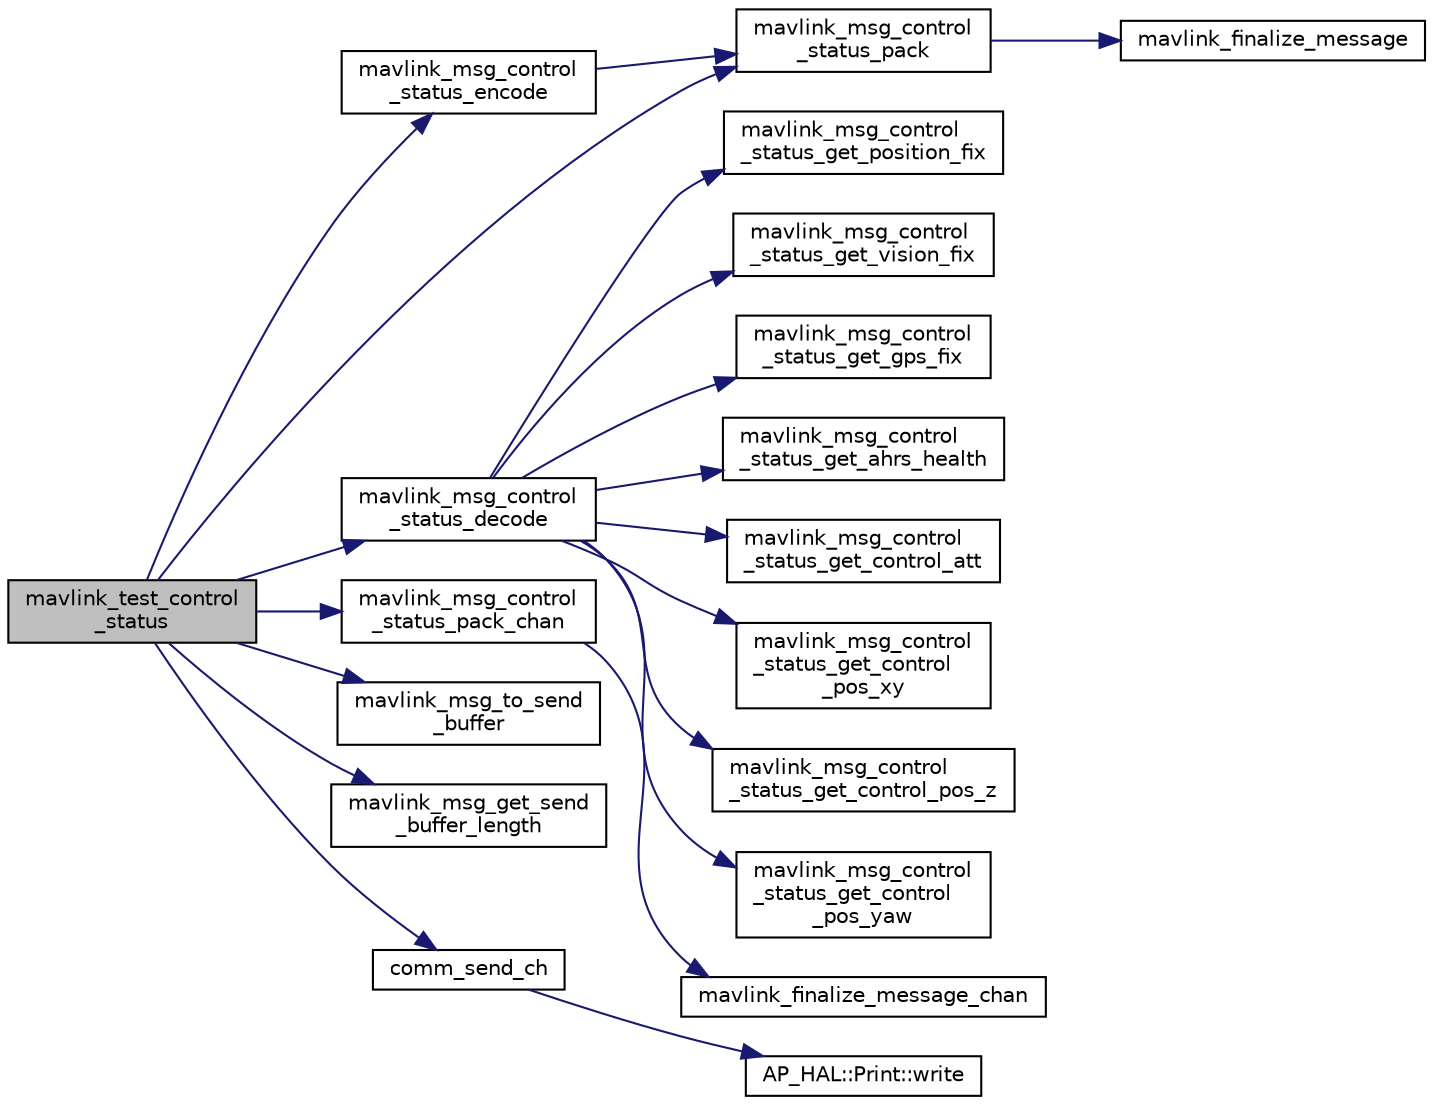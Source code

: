 digraph "mavlink_test_control_status"
{
 // INTERACTIVE_SVG=YES
  edge [fontname="Helvetica",fontsize="10",labelfontname="Helvetica",labelfontsize="10"];
  node [fontname="Helvetica",fontsize="10",shape=record];
  rankdir="LR";
  Node1 [label="mavlink_test_control\l_status",height=0.2,width=0.4,color="black", fillcolor="grey75", style="filled" fontcolor="black"];
  Node1 -> Node2 [color="midnightblue",fontsize="10",style="solid",fontname="Helvetica"];
  Node2 [label="mavlink_msg_control\l_status_encode",height=0.2,width=0.4,color="black", fillcolor="white", style="filled",URL="$mavlink__msg__control__status_8h.html#a05c2a613a25dcdce9ad30e71eb86a546",tooltip="Encode a control_status struct into a message. "];
  Node2 -> Node3 [color="midnightblue",fontsize="10",style="solid",fontname="Helvetica"];
  Node3 [label="mavlink_msg_control\l_status_pack",height=0.2,width=0.4,color="black", fillcolor="white", style="filled",URL="$mavlink__msg__control__status_8h.html#a48277db8a874b24fa1c9c8c5b2a1aa02",tooltip="Pack a control_status message. "];
  Node3 -> Node4 [color="midnightblue",fontsize="10",style="solid",fontname="Helvetica"];
  Node4 [label="mavlink_finalize_message",height=0.2,width=0.4,color="black", fillcolor="white", style="filled",URL="$v0_89_2mavlink__helpers_8h.html#af3bea083c5ec83f5b6570b2bd4a817d0",tooltip="Finalize a MAVLink message with MAVLINK_COMM_0 as default channel. "];
  Node1 -> Node5 [color="midnightblue",fontsize="10",style="solid",fontname="Helvetica"];
  Node5 [label="mavlink_msg_control\l_status_decode",height=0.2,width=0.4,color="black", fillcolor="white", style="filled",URL="$mavlink__msg__control__status_8h.html#afd5e9fbbc7bade1e75bfbc1ca1b6a998",tooltip="Decode a control_status message into a struct. "];
  Node5 -> Node6 [color="midnightblue",fontsize="10",style="solid",fontname="Helvetica"];
  Node6 [label="mavlink_msg_control\l_status_get_position_fix",height=0.2,width=0.4,color="black", fillcolor="white", style="filled",URL="$mavlink__msg__control__status_8h.html#a4d848314b5c7d74155394e4b72481bb8",tooltip="Send a control_status message. "];
  Node5 -> Node7 [color="midnightblue",fontsize="10",style="solid",fontname="Helvetica"];
  Node7 [label="mavlink_msg_control\l_status_get_vision_fix",height=0.2,width=0.4,color="black", fillcolor="white", style="filled",URL="$mavlink__msg__control__status_8h.html#aa2995d628cb0bd6942651beff9316f28",tooltip="Get field vision_fix from control_status message. "];
  Node5 -> Node8 [color="midnightblue",fontsize="10",style="solid",fontname="Helvetica"];
  Node8 [label="mavlink_msg_control\l_status_get_gps_fix",height=0.2,width=0.4,color="black", fillcolor="white", style="filled",URL="$mavlink__msg__control__status_8h.html#af805e893e67d0a08c023ae7286f42534",tooltip="Get field gps_fix from control_status message. "];
  Node5 -> Node9 [color="midnightblue",fontsize="10",style="solid",fontname="Helvetica"];
  Node9 [label="mavlink_msg_control\l_status_get_ahrs_health",height=0.2,width=0.4,color="black", fillcolor="white", style="filled",URL="$mavlink__msg__control__status_8h.html#aa5a31a46d3f4505257728ecd4f7590ff",tooltip="Get field ahrs_health from control_status message. "];
  Node5 -> Node10 [color="midnightblue",fontsize="10",style="solid",fontname="Helvetica"];
  Node10 [label="mavlink_msg_control\l_status_get_control_att",height=0.2,width=0.4,color="black", fillcolor="white", style="filled",URL="$mavlink__msg__control__status_8h.html#af1bba299c966a3ede07f758825358f0c",tooltip="Get field control_att from control_status message. "];
  Node5 -> Node11 [color="midnightblue",fontsize="10",style="solid",fontname="Helvetica"];
  Node11 [label="mavlink_msg_control\l_status_get_control\l_pos_xy",height=0.2,width=0.4,color="black", fillcolor="white", style="filled",URL="$mavlink__msg__control__status_8h.html#aa161b89a622a32f5a185a9abdc564c03",tooltip="Get field control_pos_xy from control_status message. "];
  Node5 -> Node12 [color="midnightblue",fontsize="10",style="solid",fontname="Helvetica"];
  Node12 [label="mavlink_msg_control\l_status_get_control_pos_z",height=0.2,width=0.4,color="black", fillcolor="white", style="filled",URL="$mavlink__msg__control__status_8h.html#ae9d1626540cbdc4f8e0013de6e83ee4a",tooltip="Get field control_pos_z from control_status message. "];
  Node5 -> Node13 [color="midnightblue",fontsize="10",style="solid",fontname="Helvetica"];
  Node13 [label="mavlink_msg_control\l_status_get_control\l_pos_yaw",height=0.2,width=0.4,color="black", fillcolor="white", style="filled",URL="$mavlink__msg__control__status_8h.html#abb5986c0b965eee8f8707338cdeeff2a",tooltip="Get field control_pos_yaw from control_status message. "];
  Node1 -> Node3 [color="midnightblue",fontsize="10",style="solid",fontname="Helvetica"];
  Node1 -> Node14 [color="midnightblue",fontsize="10",style="solid",fontname="Helvetica"];
  Node14 [label="mavlink_msg_control\l_status_pack_chan",height=0.2,width=0.4,color="black", fillcolor="white", style="filled",URL="$mavlink__msg__control__status_8h.html#a81b4540f3953c5a154f3da91a696fc0c",tooltip="Pack a control_status message on a channel. "];
  Node14 -> Node15 [color="midnightblue",fontsize="10",style="solid",fontname="Helvetica"];
  Node15 [label="mavlink_finalize_message_chan",height=0.2,width=0.4,color="black", fillcolor="white", style="filled",URL="$v0_89_2mavlink__helpers_8h.html#aa66131138fc02101dcc73b4b556ab422",tooltip="Finalize a MAVLink message with channel assignment. "];
  Node1 -> Node16 [color="midnightblue",fontsize="10",style="solid",fontname="Helvetica"];
  Node16 [label="mavlink_msg_to_send\l_buffer",height=0.2,width=0.4,color="black", fillcolor="white", style="filled",URL="$v0_89_2mavlink__helpers_8h.html#afea0a9befa84822fd62c2899ea0d849e",tooltip="Pack a message to send it over a serial byte stream. "];
  Node1 -> Node17 [color="midnightblue",fontsize="10",style="solid",fontname="Helvetica"];
  Node17 [label="mavlink_msg_get_send\l_buffer_length",height=0.2,width=0.4,color="black", fillcolor="white", style="filled",URL="$v0_89_2protocol_8h.html#aa86c08f27aabb7a2e12a67f189f590c8",tooltip="Get the required buffer size for this message. "];
  Node1 -> Node18 [color="midnightblue",fontsize="10",style="solid",fontname="Helvetica"];
  Node18 [label="comm_send_ch",height=0.2,width=0.4,color="black", fillcolor="white", style="filled",URL="$GCS__MAVLink_8h.html#ab753873a1ee10adedd0ce246311468f8"];
  Node18 -> Node19 [color="midnightblue",fontsize="10",style="solid",fontname="Helvetica"];
  Node19 [label="AP_HAL::Print::write",height=0.2,width=0.4,color="black", fillcolor="white", style="filled",URL="$classAP__HAL_1_1Print.html#acc65391952a43334f8f5c9bef341f501"];
}
